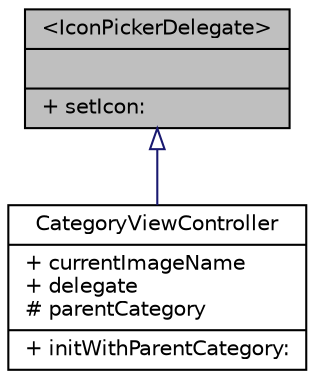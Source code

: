 digraph G
{
  edge [fontname="Helvetica",fontsize="10",labelfontname="Helvetica",labelfontsize="10"];
  node [fontname="Helvetica",fontsize="10",shape=record];
  Node1 [label="{\<IconPickerDelegate\>\n||+ setIcon:\l}",height=0.2,width=0.4,color="black", fillcolor="grey75", style="filled" fontcolor="black"];
  Node1 -> Node2 [dir=back,color="midnightblue",fontsize="10",style="solid",arrowtail="empty",fontname="Helvetica"];
  Node2 [label="{CategoryViewController\n|+ currentImageName\l+ delegate\l# parentCategory\l|+ initWithParentCategory:\l}",height=0.2,width=0.4,color="black", fillcolor="white", style="filled",URL="$interface_category_view_controller.html",tooltip="class for adding new category"];
}
